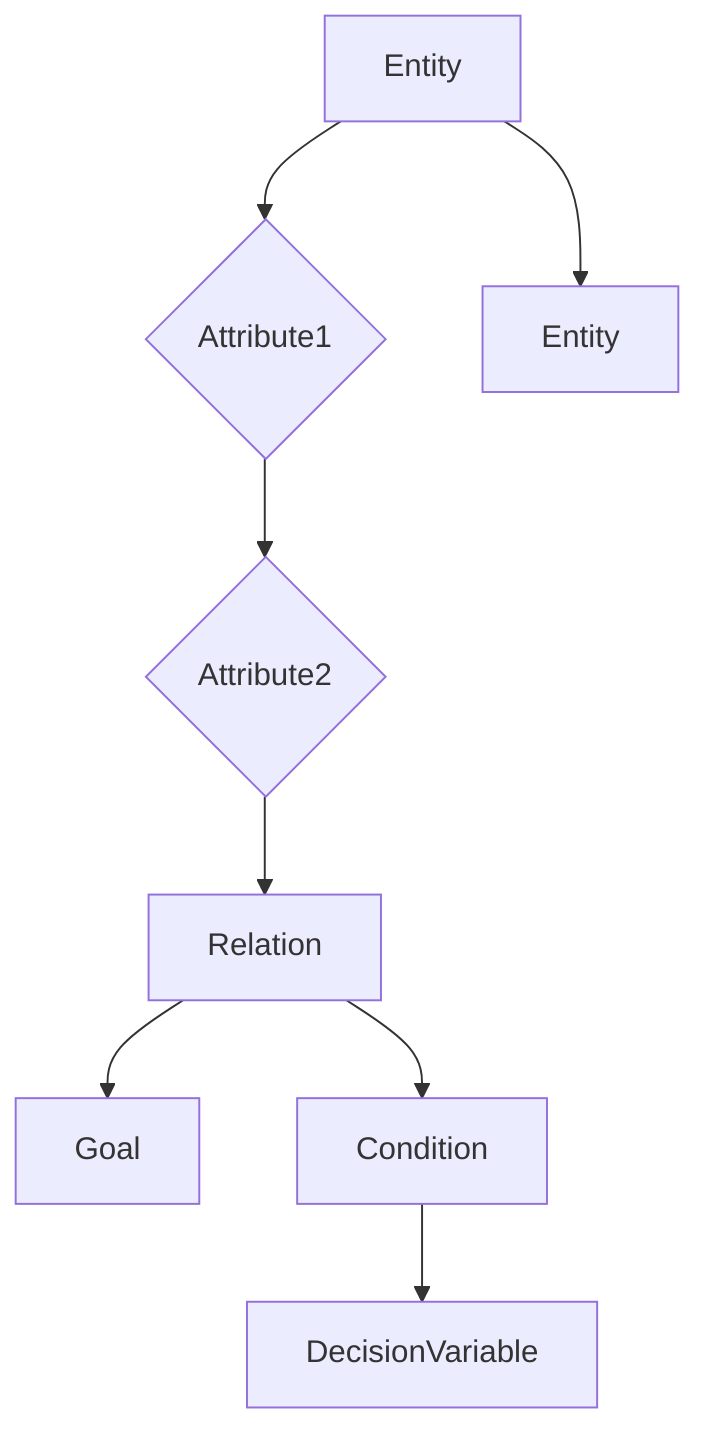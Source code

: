 graph TD
    A[Entity] --> B{Attribute1};
    B --> C{Attribute2};
    C --> D[Relation];
    D --> E[Goal];
    D --> F[Condition];
    F --> G[DecisionVariable];

    A --> H[Entity];
